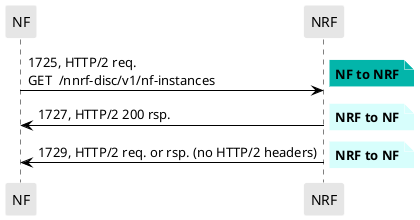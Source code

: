 @startuml
skinparam shadowing false
skinparam NoteBorderColor white
skinparam sequence {
    ArrowColor black
    LifeLineBorderColor black
    LifeLineBackgroundColor black
    ParticipantBorderColor white
    ParticipantBackgroundColor #e6e6e6
}
participant "NF"
participant "NRF"


"NF" -> "NRF": 1725, HTTP/2 req.\nGET  /nnrf-disc/v1/nf-instances

note right #03B5AA
**NF to NRF**
end note

"NRF" -> "NF": 1727, HTTP/2 200 rsp.

note right #D7FEFC
**NRF to NF**
end note


"NRF" -> "NF": 1729, HTTP/2 req. or rsp. (no HTTP/2 headers)

note right #D7FEFC
**NRF to NF**
end note
@enduml
